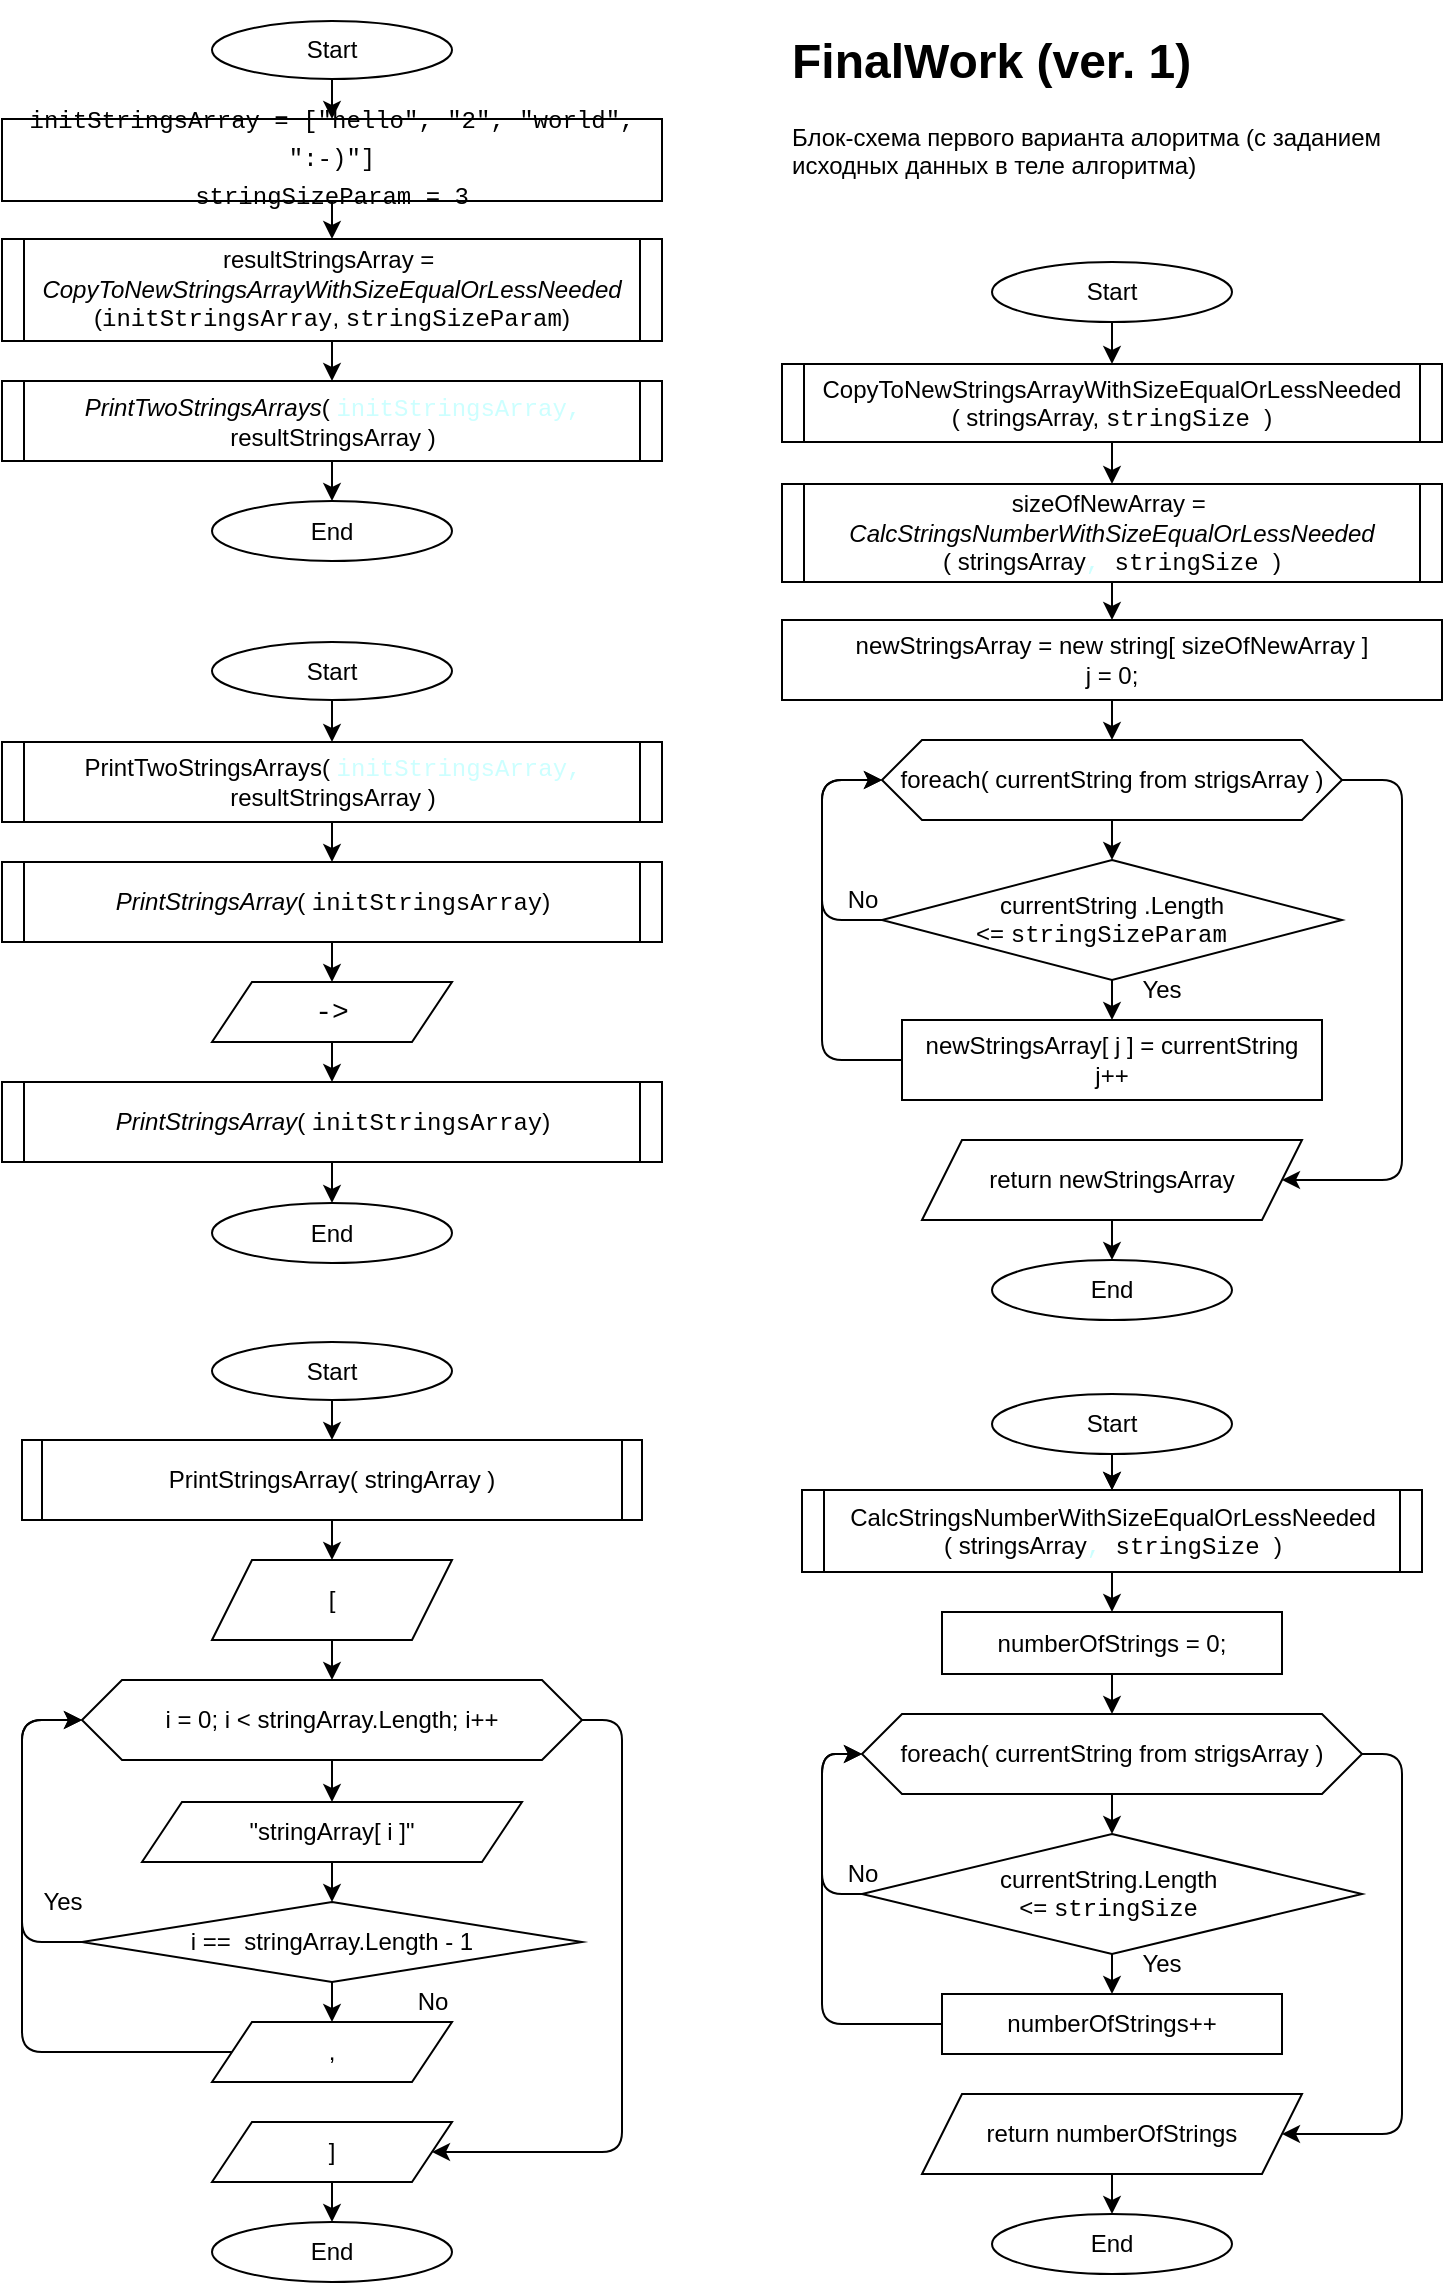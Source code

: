 <mxfile>
    <diagram id="_N6Oebj4FopppDtfHM_m" name="Page-1">
        <mxGraphModel dx="588" dy="1721" grid="1" gridSize="10" guides="1" tooltips="1" connect="1" arrows="1" fold="1" page="1" pageScale="1" pageWidth="827" pageHeight="1169" math="0" shadow="0">
            <root>
                <mxCell id="0"/>
                <mxCell id="1" parent="0"/>
                <mxCell id="147" value="" style="group" parent="1" vertex="1" connectable="0">
                    <mxGeometry x="440" y="-464" width="310" height="440" as="geometry"/>
                </mxCell>
                <mxCell id="9" value="&lt;span class=&quot;pl-en&quot;&gt;CalcStringsNumberWithSizeEqualOrLessNeeded&lt;br&gt;&lt;/span&gt;( stringsArray&lt;span style=&quot;color: rgb(204 , 255 , 255) ; font-family: &amp;#34;consolas&amp;#34; , &amp;#34;courier new&amp;#34; , monospace&quot;&gt;,&amp;nbsp;&lt;/span&gt;&lt;span style=&quot;font-family: &amp;#34;consolas&amp;#34; , &amp;#34;courier new&amp;#34; , monospace&quot;&gt;stringSize&amp;nbsp;&lt;/span&gt;)" style="shape=process;whiteSpace=wrap;html=1;backgroundOutline=1;size=0.034;" parent="147" vertex="1">
                    <mxGeometry y="48" width="310" height="41" as="geometry"/>
                </mxCell>
                <mxCell id="24" value="numberOfStrings = 0;" style="whiteSpace=wrap;html=1;" parent="147" vertex="1">
                    <mxGeometry x="70" y="109" width="170" height="31" as="geometry"/>
                </mxCell>
                <mxCell id="25" value="" style="edgeStyle=none;html=1;fontSize=12;" parent="147" source="9" target="24" edge="1">
                    <mxGeometry relative="1" as="geometry"/>
                </mxCell>
                <mxCell id="30" value="foreach( currentString from strigsArray )" style="shape=hexagon;perimeter=hexagonPerimeter2;whiteSpace=wrap;html=1;fixedSize=1;labelBackgroundColor=none;fontSize=12;" parent="147" vertex="1">
                    <mxGeometry x="30" y="160" width="250" height="40" as="geometry"/>
                </mxCell>
                <mxCell id="31" value="" style="edgeStyle=none;html=1;fontSize=12;" parent="147" source="24" target="30" edge="1">
                    <mxGeometry relative="1" as="geometry"/>
                </mxCell>
                <mxCell id="42" style="edgeStyle=none;html=1;fontSize=12;exitX=0;exitY=0.5;exitDx=0;exitDy=0;entryX=0;entryY=0.5;entryDx=0;entryDy=0;" parent="147" source="32" target="30" edge="1">
                    <mxGeometry relative="1" as="geometry">
                        <mxPoint x="40" y="180" as="targetPoint"/>
                        <Array as="points">
                            <mxPoint x="10" y="250"/>
                            <mxPoint x="10" y="180"/>
                        </Array>
                    </mxGeometry>
                </mxCell>
                <mxCell id="32" value="currentString.Length&amp;nbsp;&lt;br&gt;&amp;lt;=&amp;nbsp;&lt;span style=&quot;font-family: &amp;#34;consolas&amp;#34; , &amp;#34;courier new&amp;#34; , monospace&quot;&gt;stringSize&lt;/span&gt;&amp;nbsp;" style="rhombus;whiteSpace=wrap;html=1;labelBackgroundColor=none;" parent="147" vertex="1">
                    <mxGeometry x="30" y="220" width="250" height="60" as="geometry"/>
                </mxCell>
                <mxCell id="33" value="" style="edgeStyle=none;html=1;fontSize=12;" parent="147" source="30" target="32" edge="1">
                    <mxGeometry relative="1" as="geometry"/>
                </mxCell>
                <mxCell id="45" style="edgeStyle=none;html=1;entryX=0;entryY=0.5;entryDx=0;entryDy=0;fontSize=12;exitX=0;exitY=0.5;exitDx=0;exitDy=0;" parent="147" source="34" target="30" edge="1">
                    <mxGeometry relative="1" as="geometry">
                        <Array as="points">
                            <mxPoint x="10" y="315"/>
                            <mxPoint x="10" y="270"/>
                            <mxPoint x="10" y="220"/>
                            <mxPoint x="10" y="180"/>
                        </Array>
                    </mxGeometry>
                </mxCell>
                <mxCell id="34" value="&lt;span&gt;numberOfStrings++&lt;/span&gt;" style="whiteSpace=wrap;html=1;labelBackgroundColor=none;" parent="147" vertex="1">
                    <mxGeometry x="70" y="300" width="170" height="30" as="geometry"/>
                </mxCell>
                <mxCell id="35" value="" style="edgeStyle=none;html=1;fontSize=12;" parent="147" source="32" target="34" edge="1">
                    <mxGeometry relative="1" as="geometry"/>
                </mxCell>
                <mxCell id="36" value="Yes" style="text;html=1;strokeColor=none;fillColor=none;align=center;verticalAlign=middle;whiteSpace=wrap;rounded=0;labelBackgroundColor=none;fontSize=12;" parent="147" vertex="1">
                    <mxGeometry x="150" y="270" width="60" height="30" as="geometry"/>
                </mxCell>
                <mxCell id="44" value="No" style="text;html=1;align=center;verticalAlign=middle;resizable=0;points=[];autosize=1;strokeColor=none;fillColor=none;fontSize=12;" parent="147" vertex="1">
                    <mxGeometry x="15" y="230" width="30" height="20" as="geometry"/>
                </mxCell>
                <mxCell id="49" value="return numberOfStrings" style="shape=parallelogram;perimeter=parallelogramPerimeter;whiteSpace=wrap;html=1;fixedSize=1;labelBackgroundColor=none;" parent="147" vertex="1">
                    <mxGeometry x="60" y="350" width="190" height="40" as="geometry"/>
                </mxCell>
                <mxCell id="50" value="" style="edgeStyle=none;html=1;fontSize=12;" parent="147" source="30" target="49" edge="1">
                    <mxGeometry relative="1" as="geometry">
                        <Array as="points">
                            <mxPoint x="300" y="180"/>
                            <mxPoint x="300" y="270"/>
                            <mxPoint x="300" y="370"/>
                        </Array>
                    </mxGeometry>
                </mxCell>
                <mxCell id="61" value="" style="edgeStyle=none;html=1;fontSize=12;" parent="147" source="55" target="9" edge="1">
                    <mxGeometry relative="1" as="geometry"/>
                </mxCell>
                <mxCell id="62" value="" style="edgeStyle=none;html=1;fontSize=12;" parent="147" source="55" target="9" edge="1">
                    <mxGeometry relative="1" as="geometry"/>
                </mxCell>
                <mxCell id="55" value="Start" style="ellipse;whiteSpace=wrap;html=1;" parent="147" vertex="1">
                    <mxGeometry x="95" width="120" height="30" as="geometry"/>
                </mxCell>
                <mxCell id="57" value="End" style="ellipse;whiteSpace=wrap;html=1;" parent="147" vertex="1">
                    <mxGeometry x="95" y="410" width="120" height="30" as="geometry"/>
                </mxCell>
                <mxCell id="58" value="" style="edgeStyle=none;html=1;fontSize=12;" parent="147" source="49" target="57" edge="1">
                    <mxGeometry relative="1" as="geometry"/>
                </mxCell>
                <mxCell id="148" value="" style="group" parent="1" vertex="1" connectable="0">
                    <mxGeometry x="430" y="-1030" width="330" height="529" as="geometry"/>
                </mxCell>
                <mxCell id="5" value="&lt;span class=&quot;pl-en&quot;&gt;&lt;span class=&quot;pl-en&quot;&gt;sizeOfNewArray&lt;/span&gt;&amp;nbsp;=&amp;nbsp;&lt;br&gt;&lt;span class=&quot;pl-k&quot;&gt;&lt;/span&gt;&lt;i&gt;CalcStringsNumberWithSizeEqualOrLessNeeded&lt;br&gt;&lt;/i&gt;&lt;/span&gt;( stringsArray&lt;span style=&quot;color: rgb(204 , 255 , 255) ; font-family: &amp;#34;consolas&amp;#34; , &amp;#34;courier new&amp;#34; , monospace&quot;&gt;,&amp;nbsp;&lt;/span&gt;&lt;span style=&quot;font-family: &amp;#34;consolas&amp;#34; , &amp;#34;courier new&amp;#34; , monospace&quot;&gt;stringSize&amp;nbsp;&lt;/span&gt;)" style="shape=process;whiteSpace=wrap;html=1;backgroundOutline=1;size=0.034;" parent="148" vertex="1">
                    <mxGeometry y="111" width="330" height="49" as="geometry"/>
                </mxCell>
                <mxCell id="134" value="" style="edgeStyle=none;html=1;entryX=0.5;entryY=0;entryDx=0;entryDy=0;" parent="148" source="52" target="5" edge="1">
                    <mxGeometry relative="1" as="geometry">
                        <mxPoint x="165" y="120" as="targetPoint"/>
                    </mxGeometry>
                </mxCell>
                <mxCell id="52" value="&lt;span class=&quot;pl-en&quot;&gt;CopyToNewStringsArrayWithSizeEqualOrLessNeeded&lt;/span&gt;&lt;br&gt;( stringsArray,&amp;nbsp;&lt;span style=&quot;font-family: &amp;#34;consolas&amp;#34; , &amp;#34;courier new&amp;#34; , monospace&quot;&gt;stringSize&amp;nbsp;&lt;/span&gt;)" style="shape=process;whiteSpace=wrap;html=1;backgroundOutline=1;size=0.034;" parent="148" vertex="1">
                    <mxGeometry y="51" width="330" height="39" as="geometry"/>
                </mxCell>
                <mxCell id="64" value="" style="edgeStyle=none;html=1;fontSize=12;" parent="148" source="63" target="52" edge="1">
                    <mxGeometry relative="1" as="geometry"/>
                </mxCell>
                <mxCell id="63" value="Start" style="ellipse;whiteSpace=wrap;html=1;" parent="148" vertex="1">
                    <mxGeometry x="105" width="120" height="30" as="geometry"/>
                </mxCell>
                <mxCell id="65" value="&lt;span&gt;newStringsArray = new string[&amp;nbsp;&lt;/span&gt;sizeOfNewArray&amp;nbsp;&lt;span&gt;]&lt;br&gt;j = 0;&lt;br&gt;&lt;/span&gt;" style="whiteSpace=wrap;html=1;" parent="148" vertex="1">
                    <mxGeometry y="179" width="330" height="40" as="geometry"/>
                </mxCell>
                <mxCell id="146" value="" style="edgeStyle=none;html=1;" parent="148" source="5" target="65" edge="1">
                    <mxGeometry relative="1" as="geometry"/>
                </mxCell>
                <mxCell id="73" value="foreach( currentString from strigsArray )" style="shape=hexagon;perimeter=hexagonPerimeter2;whiteSpace=wrap;html=1;fixedSize=1;labelBackgroundColor=none;fontSize=12;" parent="148" vertex="1">
                    <mxGeometry x="50" y="239" width="230" height="40" as="geometry"/>
                </mxCell>
                <mxCell id="82" value="" style="edgeStyle=none;html=1;fontSize=12;" parent="148" source="65" target="73" edge="1">
                    <mxGeometry relative="1" as="geometry"/>
                </mxCell>
                <mxCell id="75" style="edgeStyle=none;html=1;fontSize=12;exitX=0;exitY=0.5;exitDx=0;exitDy=0;entryX=0;entryY=0.5;entryDx=0;entryDy=0;" parent="148" source="76" target="73" edge="1">
                    <mxGeometry relative="1" as="geometry">
                        <mxPoint x="50" y="259" as="targetPoint"/>
                        <Array as="points">
                            <mxPoint x="20" y="329"/>
                            <mxPoint x="20" y="259"/>
                        </Array>
                    </mxGeometry>
                </mxCell>
                <mxCell id="76" value="currentString&amp;nbsp;.Length &amp;lt;=&amp;nbsp;&lt;span style=&quot;font-family: &amp;#34;consolas&amp;#34; , &amp;#34;courier new&amp;#34; , monospace&quot;&gt;stringSizeParam&amp;nbsp;&lt;/span&gt;&amp;nbsp;" style="rhombus;whiteSpace=wrap;html=1;labelBackgroundColor=none;" parent="148" vertex="1">
                    <mxGeometry x="50" y="299" width="230" height="60" as="geometry"/>
                </mxCell>
                <mxCell id="71" value="" style="edgeStyle=none;html=1;fontSize=12;" parent="148" source="73" target="76" edge="1">
                    <mxGeometry relative="1" as="geometry"/>
                </mxCell>
                <mxCell id="77" style="edgeStyle=none;html=1;entryX=0;entryY=0.5;entryDx=0;entryDy=0;fontSize=12;exitX=0;exitY=0.5;exitDx=0;exitDy=0;" parent="148" source="78" target="73" edge="1">
                    <mxGeometry relative="1" as="geometry">
                        <Array as="points">
                            <mxPoint x="20" y="399"/>
                            <mxPoint x="20" y="349"/>
                            <mxPoint x="20" y="299"/>
                            <mxPoint x="20" y="259"/>
                        </Array>
                    </mxGeometry>
                </mxCell>
                <mxCell id="78" value="newStringsArray[ j ] = currentString&lt;br&gt;j++" style="whiteSpace=wrap;html=1;labelBackgroundColor=none;" parent="148" vertex="1">
                    <mxGeometry x="60" y="379" width="210" height="40" as="geometry"/>
                </mxCell>
                <mxCell id="74" value="" style="edgeStyle=none;html=1;fontSize=12;" parent="148" source="76" target="78" edge="1">
                    <mxGeometry relative="1" as="geometry"/>
                </mxCell>
                <mxCell id="79" value="Yes" style="text;html=1;strokeColor=none;fillColor=none;align=center;verticalAlign=middle;whiteSpace=wrap;rounded=0;labelBackgroundColor=none;fontSize=12;" parent="148" vertex="1">
                    <mxGeometry x="160" y="349" width="60" height="30" as="geometry"/>
                </mxCell>
                <mxCell id="80" value="No" style="text;html=1;align=center;verticalAlign=middle;resizable=0;points=[];autosize=1;strokeColor=none;fillColor=none;fontSize=12;" parent="148" vertex="1">
                    <mxGeometry x="25" y="309" width="30" height="20" as="geometry"/>
                </mxCell>
                <mxCell id="81" value="return newStringsArray" style="shape=parallelogram;perimeter=parallelogramPerimeter;whiteSpace=wrap;html=1;fixedSize=1;labelBackgroundColor=none;" parent="148" vertex="1">
                    <mxGeometry x="70" y="439" width="190" height="40" as="geometry"/>
                </mxCell>
                <mxCell id="72" value="" style="edgeStyle=none;html=1;fontSize=12;" parent="148" source="73" target="81" edge="1">
                    <mxGeometry relative="1" as="geometry">
                        <Array as="points">
                            <mxPoint x="310" y="259"/>
                            <mxPoint x="310" y="349"/>
                            <mxPoint x="310" y="459"/>
                        </Array>
                    </mxGeometry>
                </mxCell>
                <mxCell id="86" value="End" style="ellipse;whiteSpace=wrap;html=1;" parent="148" vertex="1">
                    <mxGeometry x="105" y="499" width="120" height="30" as="geometry"/>
                </mxCell>
                <mxCell id="87" value="" style="edgeStyle=none;html=1;fontSize=12;" parent="148" source="81" target="86" edge="1">
                    <mxGeometry relative="1" as="geometry"/>
                </mxCell>
                <mxCell id="149" value="" style="group" parent="1" vertex="1" connectable="0">
                    <mxGeometry x="50" y="-490" width="310" height="470" as="geometry"/>
                </mxCell>
                <mxCell id="83" value="PrintStringsArray( stringArray )" style="shape=process;whiteSpace=wrap;html=1;backgroundOutline=1;size=0.032;" parent="149" vertex="1">
                    <mxGeometry y="49" width="310" height="40" as="geometry"/>
                </mxCell>
                <mxCell id="84" value="" style="edgeStyle=none;html=1;" parent="149" source="85" edge="1">
                    <mxGeometry relative="1" as="geometry">
                        <mxPoint x="155" y="49" as="targetPoint"/>
                    </mxGeometry>
                </mxCell>
                <mxCell id="85" value="Start" style="ellipse;whiteSpace=wrap;html=1;" parent="149" vertex="1">
                    <mxGeometry x="95" width="120" height="29" as="geometry"/>
                </mxCell>
                <mxCell id="90" value="i = 0; i &amp;lt; stringArray.Length; i++" style="shape=hexagon;perimeter=hexagonPerimeter2;whiteSpace=wrap;html=1;fixedSize=1;labelBackgroundColor=none;fontSize=12;" parent="149" vertex="1">
                    <mxGeometry x="30" y="169" width="250" height="40" as="geometry"/>
                </mxCell>
                <mxCell id="99" value="&quot;stringArray[ i ]&quot;" style="shape=parallelogram;perimeter=parallelogramPerimeter;whiteSpace=wrap;html=1;fixedSize=1;labelBackgroundColor=none;" parent="149" vertex="1">
                    <mxGeometry x="60" y="230" width="190" height="30" as="geometry"/>
                </mxCell>
                <mxCell id="107" value="" style="edgeStyle=none;html=1;fontSize=12;" parent="149" source="90" target="99" edge="1">
                    <mxGeometry relative="1" as="geometry"/>
                </mxCell>
                <mxCell id="100" value="End" style="ellipse;whiteSpace=wrap;html=1;" parent="149" vertex="1">
                    <mxGeometry x="95" y="440" width="120" height="30" as="geometry"/>
                </mxCell>
                <mxCell id="106" value="" style="edgeStyle=none;html=1;fontSize=12;" parent="149" source="104" target="90" edge="1">
                    <mxGeometry relative="1" as="geometry"/>
                </mxCell>
                <mxCell id="104" value="[" style="shape=parallelogram;perimeter=parallelogramPerimeter;whiteSpace=wrap;html=1;fixedSize=1;labelBackgroundColor=none;fontSize=12;" parent="149" vertex="1">
                    <mxGeometry x="95" y="109" width="120" height="40" as="geometry"/>
                </mxCell>
                <mxCell id="105" value="" style="edgeStyle=none;html=1;fontSize=12;" parent="149" source="83" target="104" edge="1">
                    <mxGeometry relative="1" as="geometry"/>
                </mxCell>
                <mxCell id="117" style="edgeStyle=none;html=1;entryX=0;entryY=0.5;entryDx=0;entryDy=0;fontSize=12;exitX=0;exitY=0.5;exitDx=0;exitDy=0;" parent="149" source="109" target="90" edge="1">
                    <mxGeometry relative="1" as="geometry">
                        <Array as="points">
                            <mxPoint y="300"/>
                            <mxPoint y="249"/>
                            <mxPoint y="189"/>
                        </Array>
                    </mxGeometry>
                </mxCell>
                <mxCell id="109" value="i ==&amp;nbsp;&amp;nbsp;stringArray.Length - 1" style="rhombus;whiteSpace=wrap;html=1;labelBackgroundColor=none;" parent="149" vertex="1">
                    <mxGeometry x="30" y="280" width="250" height="40" as="geometry"/>
                </mxCell>
                <mxCell id="110" value="" style="edgeStyle=none;html=1;fontSize=12;" parent="149" source="99" target="109" edge="1">
                    <mxGeometry relative="1" as="geometry"/>
                </mxCell>
                <mxCell id="118" style="edgeStyle=none;html=1;entryX=0;entryY=0.5;entryDx=0;entryDy=0;fontSize=12;exitX=0;exitY=0.5;exitDx=0;exitDy=0;" parent="149" source="115" target="90" edge="1">
                    <mxGeometry relative="1" as="geometry">
                        <Array as="points">
                            <mxPoint y="355"/>
                            <mxPoint y="329"/>
                            <mxPoint y="189"/>
                        </Array>
                    </mxGeometry>
                </mxCell>
                <mxCell id="115" value="," style="shape=parallelogram;perimeter=parallelogramPerimeter;whiteSpace=wrap;html=1;fixedSize=1;labelBackgroundColor=none;fontSize=12;" parent="149" vertex="1">
                    <mxGeometry x="95" y="340" width="120" height="30" as="geometry"/>
                </mxCell>
                <mxCell id="116" value="" style="edgeStyle=none;html=1;fontSize=12;" parent="149" source="109" target="115" edge="1">
                    <mxGeometry relative="1" as="geometry"/>
                </mxCell>
                <mxCell id="119" value="No" style="text;html=1;align=center;verticalAlign=middle;resizable=0;points=[];autosize=1;strokeColor=none;fillColor=none;fontSize=12;" parent="149" vertex="1">
                    <mxGeometry x="190" y="320" width="30" height="20" as="geometry"/>
                </mxCell>
                <mxCell id="120" value="Yes" style="text;html=1;align=center;verticalAlign=middle;resizable=0;points=[];autosize=1;strokeColor=none;fillColor=none;fontSize=12;" parent="149" vertex="1">
                    <mxGeometry y="270" width="40" height="20" as="geometry"/>
                </mxCell>
                <mxCell id="122" value="" style="edgeStyle=none;html=1;fontSize=12;" parent="149" source="121" target="100" edge="1">
                    <mxGeometry relative="1" as="geometry"/>
                </mxCell>
                <mxCell id="121" value="]" style="shape=parallelogram;perimeter=parallelogramPerimeter;whiteSpace=wrap;html=1;fixedSize=1;labelBackgroundColor=none;fontSize=12;" parent="149" vertex="1">
                    <mxGeometry x="95" y="390" width="120" height="30" as="geometry"/>
                </mxCell>
                <mxCell id="89" value="" style="edgeStyle=none;html=1;fontSize=12;entryX=1;entryY=0.5;entryDx=0;entryDy=0;" parent="149" source="90" target="121" edge="1">
                    <mxGeometry relative="1" as="geometry">
                        <Array as="points">
                            <mxPoint x="300" y="189"/>
                            <mxPoint x="300" y="299"/>
                            <mxPoint x="300" y="405"/>
                        </Array>
                        <mxPoint x="240" y="399" as="targetPoint"/>
                    </mxGeometry>
                </mxCell>
                <mxCell id="150" value="" style="group" parent="1" vertex="1" connectable="0">
                    <mxGeometry x="40" y="-840" width="330" height="310.5" as="geometry"/>
                </mxCell>
                <mxCell id="123" value="PrintTwoStringsArrays(&amp;nbsp;&lt;font color=&quot;#ccffff&quot; face=&quot;consolas, courier new, monospace&quot;&gt;initStringsArray,&lt;br&gt;&lt;/font&gt;resultStringsArray&amp;nbsp;)" style="shape=process;whiteSpace=wrap;html=1;backgroundOutline=1;size=0.032;" parent="150" vertex="1">
                    <mxGeometry y="50" width="330" height="40" as="geometry"/>
                </mxCell>
                <mxCell id="126" value="&lt;div style=&quot;font-family: &amp;#34;consolas&amp;#34; , &amp;#34;courier new&amp;#34; , monospace ; font-size: 14px ; line-height: 19px&quot;&gt;&amp;nbsp;-&amp;gt;&amp;nbsp;&lt;/div&gt;" style="shape=parallelogram;perimeter=parallelogramPerimeter;whiteSpace=wrap;html=1;fixedSize=1;labelBackgroundColor=none;fontSize=12;" parent="150" vertex="1">
                    <mxGeometry x="105" y="170" width="120" height="30" as="geometry"/>
                </mxCell>
                <mxCell id="137" value="" style="edgeStyle=none;html=1;" parent="150" source="136" target="123" edge="1">
                    <mxGeometry relative="1" as="geometry"/>
                </mxCell>
                <mxCell id="136" value="Start" style="ellipse;whiteSpace=wrap;html=1;" parent="150" vertex="1">
                    <mxGeometry x="105" width="120" height="29" as="geometry"/>
                </mxCell>
                <mxCell id="140" value="" style="edgeStyle=none;html=1;" parent="150" source="138" target="126" edge="1">
                    <mxGeometry relative="1" as="geometry"/>
                </mxCell>
                <mxCell id="138" value="&lt;i&gt;PrintStringsArray&lt;/i&gt;(&amp;nbsp;&lt;span style=&quot;font-family: &amp;#34;consolas&amp;#34; , &amp;#34;courier new&amp;#34; , monospace&quot;&gt;initStringsArray&lt;/span&gt;)" style="shape=process;whiteSpace=wrap;html=1;backgroundOutline=1;size=0.032;" parent="150" vertex="1">
                    <mxGeometry y="110" width="330" height="40" as="geometry"/>
                </mxCell>
                <mxCell id="139" value="" style="edgeStyle=none;html=1;" parent="150" source="123" target="138" edge="1">
                    <mxGeometry relative="1" as="geometry"/>
                </mxCell>
                <mxCell id="141" value="&lt;i&gt;PrintStringsArray&lt;/i&gt;(&amp;nbsp;&lt;span style=&quot;font-family: &amp;#34;consolas&amp;#34; , &amp;#34;courier new&amp;#34; , monospace&quot;&gt;initStringsArray&lt;/span&gt;)" style="shape=process;whiteSpace=wrap;html=1;backgroundOutline=1;size=0.032;" parent="150" vertex="1">
                    <mxGeometry y="220" width="330" height="40" as="geometry"/>
                </mxCell>
                <mxCell id="142" value="" style="edgeStyle=none;html=1;" parent="150" source="126" target="141" edge="1">
                    <mxGeometry relative="1" as="geometry"/>
                </mxCell>
                <mxCell id="143" value="End" style="ellipse;whiteSpace=wrap;html=1;" parent="150" vertex="1">
                    <mxGeometry x="105" y="280.5" width="120" height="30" as="geometry"/>
                </mxCell>
                <mxCell id="144" value="" style="edgeStyle=none;html=1;" parent="150" source="141" target="143" edge="1">
                    <mxGeometry relative="1" as="geometry"/>
                </mxCell>
                <mxCell id="151" value="" style="group" parent="1" vertex="1" connectable="0">
                    <mxGeometry x="40" y="-1150.5" width="330" height="270" as="geometry"/>
                </mxCell>
                <mxCell id="2" value="Start" style="ellipse;whiteSpace=wrap;html=1;" parent="151" vertex="1">
                    <mxGeometry x="105" width="120" height="29" as="geometry"/>
                </mxCell>
                <mxCell id="3" value="&lt;div style=&quot;font-family: &amp;#34;consolas&amp;#34; , &amp;#34;courier new&amp;#34; , monospace ; line-height: 19px&quot;&gt;&lt;font style=&quot;font-size: 12px&quot;&gt;initStringsArray = [&quot;hello&quot;, &quot;2&quot;, &quot;world&quot;, &quot;:-)&quot;]&lt;/font&gt;&lt;/div&gt;&lt;div style=&quot;font-family: &amp;#34;consolas&amp;#34; , &amp;#34;courier new&amp;#34; , monospace ; line-height: 19px&quot;&gt;&lt;span class=&quot;pl-en&quot;&gt;stringSizeParam&lt;/span&gt; &lt;span class=&quot;pl-k&quot;&gt;=&lt;/span&gt; &lt;span class=&quot;pl-c1&quot;&gt;3&lt;/span&gt;&lt;font style=&quot;font-size: 12px&quot; color=&quot;#ccffff&quot;&gt;&lt;br&gt;&lt;/font&gt;&lt;/div&gt;" style="whiteSpace=wrap;html=1;" parent="151" vertex="1">
                    <mxGeometry y="49" width="330" height="41" as="geometry"/>
                </mxCell>
                <mxCell id="4" value="" style="edgeStyle=none;html=1;" parent="151" source="2" target="3" edge="1">
                    <mxGeometry relative="1" as="geometry"/>
                </mxCell>
                <mxCell id="14" value="resultStringsArray =&amp;nbsp;&lt;br&gt;&lt;span class=&quot;pl-en&quot;&gt;&lt;i&gt;CopyToNewStringsArrayWithSizeEqualOrLessNeeded&lt;/i&gt;&lt;/span&gt;&lt;br&gt;(&lt;span style=&quot;font-family: &amp;#34;consolas&amp;#34; , &amp;#34;courier new&amp;#34; , monospace&quot;&gt;initStringsArray&lt;/span&gt;,&amp;nbsp;&lt;span style=&quot;font-family: &amp;#34;consolas&amp;#34; , &amp;#34;courier new&amp;#34; , monospace&quot;&gt;stringSizeParam&lt;/span&gt;)" style="shape=process;whiteSpace=wrap;html=1;backgroundOutline=1;size=0.034;" parent="151" vertex="1">
                    <mxGeometry y="109" width="330" height="51" as="geometry"/>
                </mxCell>
                <mxCell id="128" value="" style="edgeStyle=none;html=1;" parent="151" source="3" target="14" edge="1">
                    <mxGeometry relative="1" as="geometry"/>
                </mxCell>
                <mxCell id="20" value="&lt;i&gt;PrintTwoStringsArrays&lt;/i&gt;(&amp;nbsp;&lt;font color=&quot;#ccffff&quot; face=&quot;consolas, courier new, monospace&quot;&gt;initStringsArray,&lt;br&gt;&lt;/font&gt;resultStringsArray&amp;nbsp;)" style="shape=process;whiteSpace=wrap;html=1;backgroundOutline=1;size=0.032;" parent="151" vertex="1">
                    <mxGeometry y="180" width="330" height="40" as="geometry"/>
                </mxCell>
                <mxCell id="132" value="" style="edgeStyle=none;html=1;" parent="151" source="14" target="20" edge="1">
                    <mxGeometry relative="1" as="geometry"/>
                </mxCell>
                <mxCell id="22" value="End" style="ellipse;whiteSpace=wrap;html=1;" parent="151" vertex="1">
                    <mxGeometry x="105" y="240" width="120" height="30" as="geometry"/>
                </mxCell>
                <mxCell id="133" value="" style="edgeStyle=none;html=1;" parent="151" source="20" target="22" edge="1">
                    <mxGeometry relative="1" as="geometry"/>
                </mxCell>
                <mxCell id="152" value="&lt;h1&gt;FinalWork (ver. 1)&lt;/h1&gt;&lt;p&gt;Блок-схема первого варианта алоритма (с заданием исходных данных в теле алгоритма)&lt;/p&gt;" style="text;html=1;strokeColor=none;fillColor=none;spacing=5;spacingTop=-20;whiteSpace=wrap;overflow=hidden;rounded=0;" parent="1" vertex="1">
                    <mxGeometry x="430" y="-1150.5" width="330" height="89.5" as="geometry"/>
                </mxCell>
            </root>
        </mxGraphModel>
    </diagram>
</mxfile>